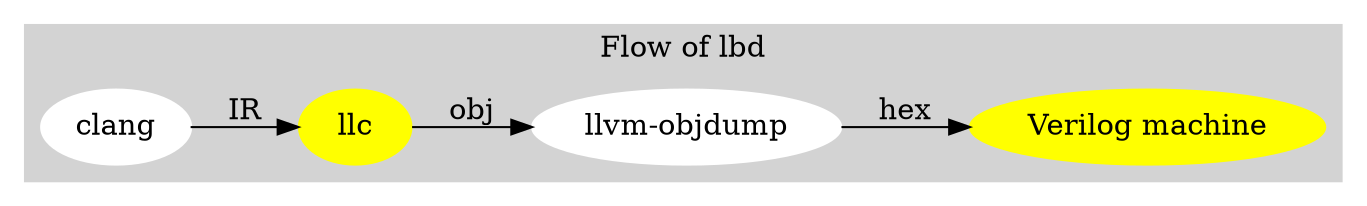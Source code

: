 digraph G {

	rankdir=LR;
	subgraph cluster_1 {
		style=filled;
		color=lightgrey;
		label = "Flow of lbd";
		node [style=filled,color=white]; c1clang [label="clang"];
		node [style=filled,color=yellow]; c1llc [label="llc"];
		node [style=filled,color=white]; "llvm-objdump";
		node [style=filled,color=yellow]; c1vm [label="Verilog machine"];
	    c1clang -> c1llc [ label = "IR" ];
	    c1llc -> "llvm-objdump" [ label = "obj" ];
	    "llvm-objdump" -> c1vm [ label = "hex" ];
	}

}